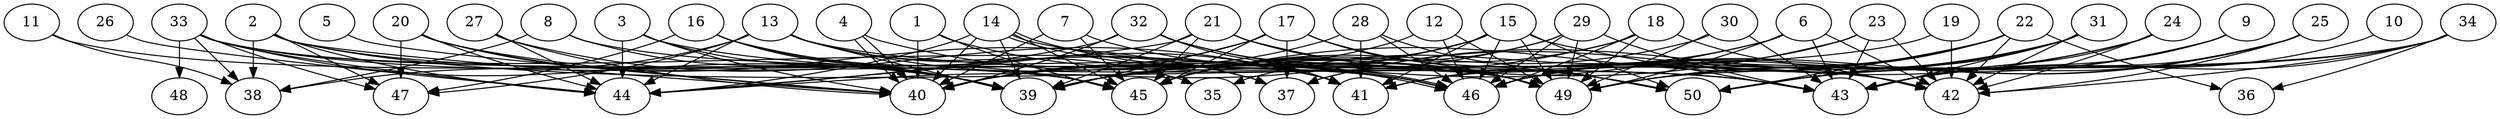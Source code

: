 // DAG automatically generated by daggen at Thu Oct  3 14:07:58 2019
// ./daggen --dot -n 50 --ccr 0.3 --fat 0.9 --regular 0.9 --density 0.5 --mindata 5242880 --maxdata 52428800 
digraph G {
  1 [size="153190400", alpha="0.13", expect_size="45957120"] 
  1 -> 40 [size ="45957120"]
  1 -> 45 [size ="45957120"]
  1 -> 46 [size ="45957120"]
  2 [size="97887573", alpha="0.04", expect_size="29366272"] 
  2 -> 38 [size ="29366272"]
  2 -> 40 [size ="29366272"]
  2 -> 43 [size ="29366272"]
  2 -> 44 [size ="29366272"]
  2 -> 47 [size ="29366272"]
  2 -> 49 [size ="29366272"]
  3 [size="90470400", alpha="0.01", expect_size="27141120"] 
  3 -> 39 [size ="27141120"]
  3 -> 40 [size ="27141120"]
  3 -> 43 [size ="27141120"]
  3 -> 44 [size ="27141120"]
  4 [size="26306560", alpha="0.18", expect_size="7891968"] 
  4 -> 40 [size ="7891968"]
  4 -> 40 [size ="7891968"]
  4 -> 49 [size ="7891968"]
  5 [size="52609707", alpha="0.04", expect_size="15782912"] 
  5 -> 40 [size ="15782912"]
  6 [size="48725333", alpha="0.18", expect_size="14617600"] 
  6 -> 35 [size ="14617600"]
  6 -> 40 [size ="14617600"]
  6 -> 42 [size ="14617600"]
  6 -> 43 [size ="14617600"]
  6 -> 49 [size ="14617600"]
  7 [size="66348373", alpha="0.07", expect_size="19904512"] 
  7 -> 40 [size ="19904512"]
  7 -> 45 [size ="19904512"]
  7 -> 49 [size ="19904512"]
  8 [size="18176000", alpha="0.03", expect_size="5452800"] 
  8 -> 38 [size ="5452800"]
  8 -> 39 [size ="5452800"]
  8 -> 46 [size ="5452800"]
  9 [size="42953387", alpha="0.10", expect_size="12886016"] 
  9 -> 43 [size ="12886016"]
  9 -> 46 [size ="12886016"]
  9 -> 50 [size ="12886016"]
  10 [size="74369707", alpha="0.04", expect_size="22310912"] 
  10 -> 43 [size ="22310912"]
  11 [size="46414507", alpha="0.18", expect_size="13924352"] 
  11 -> 38 [size ="13924352"]
  11 -> 45 [size ="13924352"]
  12 [size="152347307", alpha="0.01", expect_size="45704192"] 
  12 -> 39 [size ="45704192"]
  12 -> 46 [size ="45704192"]
  12 -> 49 [size ="45704192"]
  13 [size="23060480", alpha="0.11", expect_size="6918144"] 
  13 -> 35 [size ="6918144"]
  13 -> 37 [size ="6918144"]
  13 -> 38 [size ="6918144"]
  13 -> 39 [size ="6918144"]
  13 -> 43 [size ="6918144"]
  13 -> 44 [size ="6918144"]
  13 -> 46 [size ="6918144"]
  13 -> 47 [size ="6918144"]
  14 [size="31689387", alpha="0.10", expect_size="9506816"] 
  14 -> 39 [size ="9506816"]
  14 -> 40 [size ="9506816"]
  14 -> 42 [size ="9506816"]
  14 -> 44 [size ="9506816"]
  14 -> 45 [size ="9506816"]
  14 -> 46 [size ="9506816"]
  14 -> 46 [size ="9506816"]
  15 [size="174219947", alpha="0.04", expect_size="52265984"] 
  15 -> 39 [size ="52265984"]
  15 -> 41 [size ="52265984"]
  15 -> 43 [size ="52265984"]
  15 -> 44 [size ="52265984"]
  15 -> 45 [size ="52265984"]
  15 -> 46 [size ="52265984"]
  15 -> 49 [size ="52265984"]
  15 -> 50 [size ="52265984"]
  16 [size="47691093", alpha="0.02", expect_size="14307328"] 
  16 -> 39 [size ="14307328"]
  16 -> 41 [size ="14307328"]
  16 -> 45 [size ="14307328"]
  16 -> 47 [size ="14307328"]
  17 [size="34044587", alpha="0.18", expect_size="10213376"] 
  17 -> 37 [size ="10213376"]
  17 -> 39 [size ="10213376"]
  17 -> 40 [size ="10213376"]
  17 -> 45 [size ="10213376"]
  17 -> 49 [size ="10213376"]
  17 -> 50 [size ="10213376"]
  18 [size="92883627", alpha="0.02", expect_size="27865088"] 
  18 -> 39 [size ="27865088"]
  18 -> 42 [size ="27865088"]
  18 -> 45 [size ="27865088"]
  18 -> 46 [size ="27865088"]
  18 -> 49 [size ="27865088"]
  19 [size="113602560", alpha="0.03", expect_size="34080768"] 
  19 -> 39 [size ="34080768"]
  19 -> 42 [size ="34080768"]
  20 [size="36805973", alpha="0.12", expect_size="11041792"] 
  20 -> 37 [size ="11041792"]
  20 -> 39 [size ="11041792"]
  20 -> 40 [size ="11041792"]
  20 -> 44 [size ="11041792"]
  20 -> 47 [size ="11041792"]
  21 [size="64815787", alpha="0.17", expect_size="19444736"] 
  21 -> 39 [size ="19444736"]
  21 -> 42 [size ="19444736"]
  21 -> 44 [size ="19444736"]
  21 -> 45 [size ="19444736"]
  21 -> 49 [size ="19444736"]
  22 [size="47568213", alpha="0.13", expect_size="14270464"] 
  22 -> 36 [size ="14270464"]
  22 -> 37 [size ="14270464"]
  22 -> 42 [size ="14270464"]
  22 -> 45 [size ="14270464"]
  22 -> 46 [size ="14270464"]
  22 -> 49 [size ="14270464"]
  22 -> 50 [size ="14270464"]
  23 [size="57105067", alpha="0.18", expect_size="17131520"] 
  23 -> 39 [size ="17131520"]
  23 -> 42 [size ="17131520"]
  23 -> 43 [size ="17131520"]
  23 -> 46 [size ="17131520"]
  24 [size="146967893", alpha="0.04", expect_size="44090368"] 
  24 -> 41 [size ="44090368"]
  24 -> 42 [size ="44090368"]
  24 -> 43 [size ="44090368"]
  24 -> 46 [size ="44090368"]
  25 [size="69632000", alpha="0.14", expect_size="20889600"] 
  25 -> 42 [size ="20889600"]
  25 -> 43 [size ="20889600"]
  25 -> 46 [size ="20889600"]
  25 -> 49 [size ="20889600"]
  25 -> 50 [size ="20889600"]
  26 [size="104103253", alpha="0.09", expect_size="31230976"] 
  26 -> 44 [size ="31230976"]
  27 [size="117637120", alpha="0.10", expect_size="35291136"] 
  27 -> 40 [size ="35291136"]
  27 -> 41 [size ="35291136"]
  27 -> 44 [size ="35291136"]
  28 [size="104099840", alpha="0.10", expect_size="31229952"] 
  28 -> 40 [size ="31229952"]
  28 -> 41 [size ="31229952"]
  28 -> 46 [size ="31229952"]
  28 -> 50 [size ="31229952"]
  29 [size="117411840", alpha="0.14", expect_size="35223552"] 
  29 -> 40 [size ="35223552"]
  29 -> 43 [size ="35223552"]
  29 -> 45 [size ="35223552"]
  29 -> 46 [size ="35223552"]
  29 -> 49 [size ="35223552"]
  30 [size="144817493", alpha="0.06", expect_size="43445248"] 
  30 -> 43 [size ="43445248"]
  30 -> 45 [size ="43445248"]
  30 -> 49 [size ="43445248"]
  31 [size="79301973", alpha="0.01", expect_size="23790592"] 
  31 -> 37 [size ="23790592"]
  31 -> 41 [size ="23790592"]
  31 -> 42 [size ="23790592"]
  31 -> 43 [size ="23790592"]
  31 -> 49 [size ="23790592"]
  31 -> 50 [size ="23790592"]
  32 [size="56586240", alpha="0.13", expect_size="16975872"] 
  32 -> 40 [size ="16975872"]
  32 -> 41 [size ="16975872"]
  32 -> 44 [size ="16975872"]
  32 -> 49 [size ="16975872"]
  32 -> 50 [size ="16975872"]
  33 [size="157078187", alpha="0.06", expect_size="47123456"] 
  33 -> 38 [size ="47123456"]
  33 -> 39 [size ="47123456"]
  33 -> 41 [size ="47123456"]
  33 -> 44 [size ="47123456"]
  33 -> 45 [size ="47123456"]
  33 -> 46 [size ="47123456"]
  33 -> 47 [size ="47123456"]
  33 -> 48 [size ="47123456"]
  34 [size="139205973", alpha="0.00", expect_size="41761792"] 
  34 -> 36 [size ="41761792"]
  34 -> 41 [size ="41761792"]
  34 -> 42 [size ="41761792"]
  34 -> 43 [size ="41761792"]
  34 -> 49 [size ="41761792"]
  35 [size="169086293", alpha="0.15", expect_size="50725888"] 
  36 [size="124562773", alpha="0.13", expect_size="37368832"] 
  37 [size="36887893", alpha="0.14", expect_size="11066368"] 
  38 [size="112220160", alpha="0.04", expect_size="33666048"] 
  39 [size="36689920", alpha="0.06", expect_size="11006976"] 
  40 [size="150353920", alpha="0.11", expect_size="45106176"] 
  41 [size="38236160", alpha="0.02", expect_size="11470848"] 
  42 [size="43857920", alpha="0.16", expect_size="13157376"] 
  43 [size="144800427", alpha="0.16", expect_size="43440128"] 
  44 [size="32081920", alpha="0.12", expect_size="9624576"] 
  45 [size="34488320", alpha="0.15", expect_size="10346496"] 
  46 [size="151480320", alpha="0.09", expect_size="45444096"] 
  47 [size="98699947", alpha="0.15", expect_size="29609984"] 
  48 [size="50008747", alpha="0.13", expect_size="15002624"] 
  49 [size="80810667", alpha="0.03", expect_size="24243200"] 
  50 [size="129952427", alpha="0.10", expect_size="38985728"] 
}
